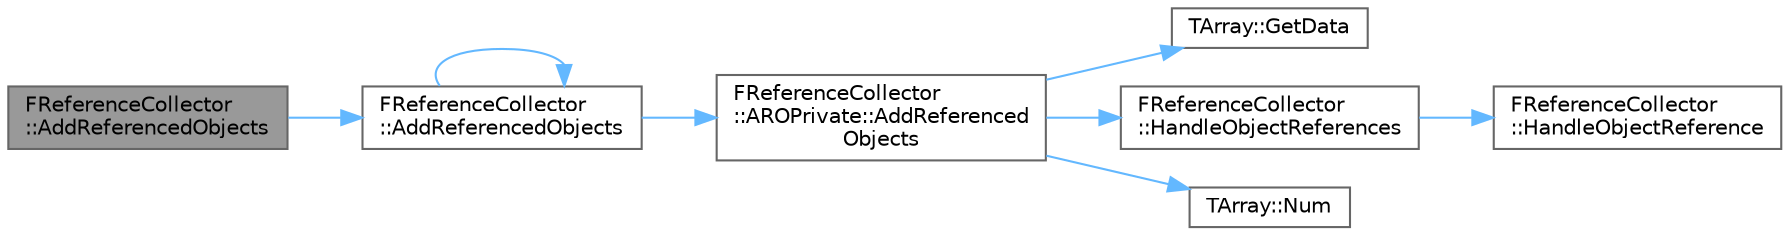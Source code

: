 digraph "FReferenceCollector::AddReferencedObjects"
{
 // INTERACTIVE_SVG=YES
 // LATEX_PDF_SIZE
  bgcolor="transparent";
  edge [fontname=Helvetica,fontsize=10,labelfontname=Helvetica,labelfontsize=10];
  node [fontname=Helvetica,fontsize=10,shape=box,height=0.2,width=0.4];
  rankdir="LR";
  Node1 [id="Node000001",label="FReferenceCollector\l::AddReferencedObjects",height=0.2,width=0.4,color="gray40", fillcolor="grey60", style="filled", fontcolor="black",tooltip=" "];
  Node1 -> Node2 [id="edge1_Node000001_Node000002",color="steelblue1",style="solid",tooltip=" "];
  Node2 [id="Node000002",label="FReferenceCollector\l::AddReferencedObjects",height=0.2,width=0.4,color="grey40", fillcolor="white", style="filled",URL="$d9/d05/classFReferenceCollector.html#ad6f4fda7dddb9b937d6cbc9d2feb130b",tooltip="Adds references to an array of objects."];
  Node2 -> Node2 [id="edge2_Node000002_Node000002",color="steelblue1",style="solid",tooltip=" "];
  Node2 -> Node3 [id="edge3_Node000002_Node000003",color="steelblue1",style="solid",tooltip=" "];
  Node3 [id="Node000003",label="FReferenceCollector\l::AROPrivate::AddReferenced\lObjects",height=0.2,width=0.4,color="grey40", fillcolor="white", style="filled",URL="$d1/d3e/structFReferenceCollector_1_1AROPrivate.html#a7372e42b709fc099be30bfa072964df5",tooltip=" "];
  Node3 -> Node4 [id="edge4_Node000003_Node000004",color="steelblue1",style="solid",tooltip=" "];
  Node4 [id="Node000004",label="TArray::GetData",height=0.2,width=0.4,color="grey40", fillcolor="white", style="filled",URL="$d4/d52/classTArray.html#a5b7af561ae2c8731aca5c33c736fb4f2",tooltip="Helper function for returning a typed pointer to the first array entry."];
  Node3 -> Node5 [id="edge5_Node000003_Node000005",color="steelblue1",style="solid",tooltip=" "];
  Node5 [id="Node000005",label="FReferenceCollector\l::HandleObjectReferences",height=0.2,width=0.4,color="grey40", fillcolor="white", style="filled",URL="$d9/d05/classFReferenceCollector.html#a8b22fa6456df75e03696c468304d30dd",tooltip="Handle multiple object references."];
  Node5 -> Node6 [id="edge6_Node000005_Node000006",color="steelblue1",style="solid",tooltip=" "];
  Node6 [id="Node000006",label="FReferenceCollector\l::HandleObjectReference",height=0.2,width=0.4,color="grey40", fillcolor="white", style="filled",URL="$d9/d05/classFReferenceCollector.html#a519551e1e5334872231ea87ed0933f44",tooltip="Handle object reference."];
  Node3 -> Node7 [id="edge7_Node000003_Node000007",color="steelblue1",style="solid",tooltip=" "];
  Node7 [id="Node000007",label="TArray::Num",height=0.2,width=0.4,color="grey40", fillcolor="white", style="filled",URL="$d4/d52/classTArray.html#adcbf9ca48677a9c0c3830cd862dd40d8",tooltip="Returns number of elements in array."];
}

